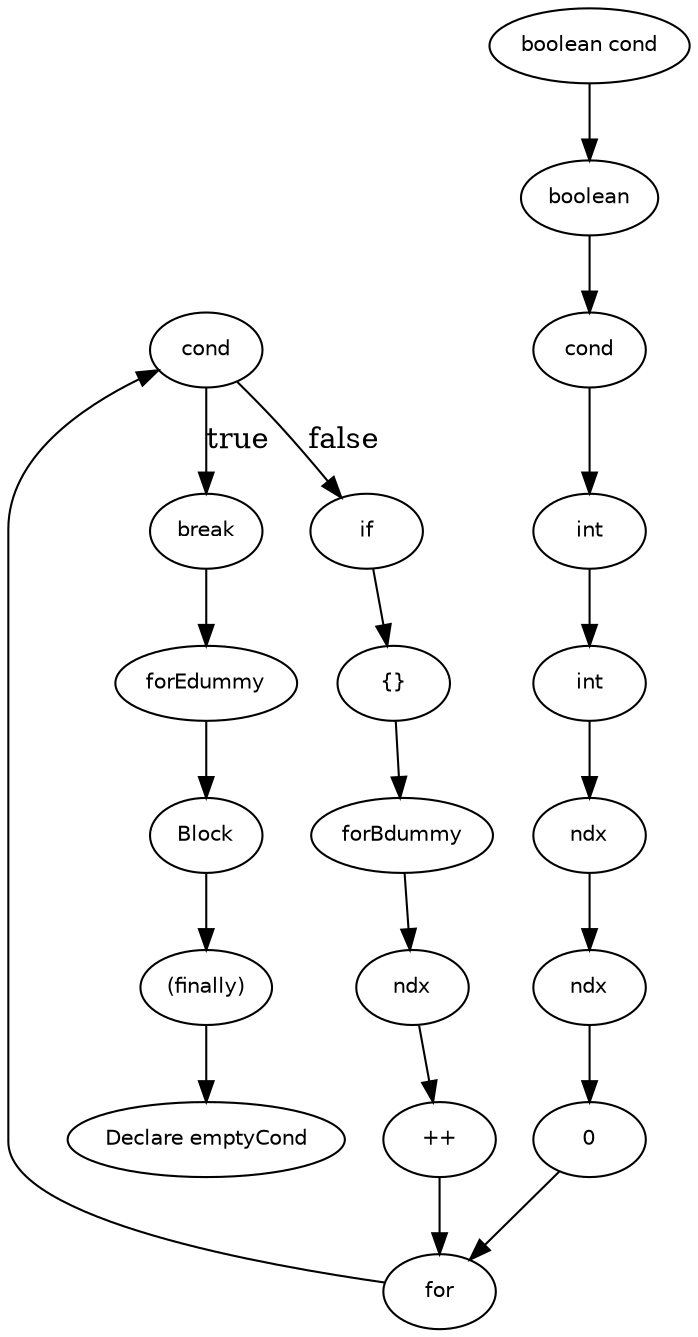 digraph emptyCond {
  19 [
    label = Block,
    fontname = Helvetica,
    fontsize = 10
  ];
  18 [
    label = for,
    fontname = Helvetica,
    fontsize = 10
  ];
  17 [
    label = break,
    fontname = Helvetica,
    fontsize = 10
  ];
  16 [
    label = cond,
    fontname = Helvetica,
    fontsize = 10
  ];
  15 [
    label = if,
    fontname = Helvetica,
    fontsize = 10
  ];
  14 [
    label = "{}",
    fontname = Helvetica,
    fontsize = 10
  ];
  13 [
    label = ndx,
    fontname = Helvetica,
    fontsize = 10
  ];
  12 [
    label = "++",
    fontname = Helvetica,
    fontsize = 10
  ];
  11 [
    label = 0,
    fontname = Helvetica,
    fontsize = 10
  ];
  10 [
    label = ndx,
    fontname = Helvetica,
    fontsize = 10
  ];
  9 [
    label = ndx,
    fontname = Helvetica,
    fontsize = 10
  ];
  8 [
    label = int,
    fontname = Helvetica,
    fontsize = 10
  ];
  7 [
    label = int,
    fontname = Helvetica,
    fontsize = 10
  ];
  6 [
    label = forEdummy,
    fontname = Helvetica,
    fontsize = 10
  ];
  5 [
    label = forBdummy,
    fontname = Helvetica,
    fontsize = 10
  ];
  4 [
    label = cond,
    fontname = Helvetica,
    fontsize = 10
  ];
  3 [
    label = boolean,
    fontname = Helvetica,
    fontsize = 10
  ];
  2 [
    label = "boolean cond",
    fontname = Helvetica,
    fontsize = 10
  ];
  1 [
    label = "(finally)",
    fontname = Helvetica,
    fontsize = 10
  ];
  0 [
    label = "Declare emptyCond",
    fontname = Helvetica,
    fontsize = 10
  ];
  10 -> 11 [
    label = ""
  ];
  1 -> 0 [
    label = ""
  ];
  9 -> 10 [
    label = ""
  ];
  16 -> 15 [
    label = false
  ];
  14 -> 5 [
    label = ""
  ];
  2 -> 3 [
    label = ""
  ];
  18 -> 16 [
    label = ""
  ];
  15 -> 14 [
    label = ""
  ];
  19 -> 1 [
    label = ""
  ];
  16 -> 17 [
    label = true
  ];
  8 -> 9 [
    label = ""
  ];
  12 -> 18 [
    label = ""
  ];
  6 -> 19 [
    label = ""
  ];
  7 -> 8 [
    label = ""
  ];
  17 -> 6 [
    label = ""
  ];
  13 -> 12 [
    label = ""
  ];
  4 -> 7 [
    label = ""
  ];
  5 -> 13 [
    label = ""
  ];
  3 -> 4 [
    label = ""
  ];
  11 -> 18 [
    label = ""
  ];
}
